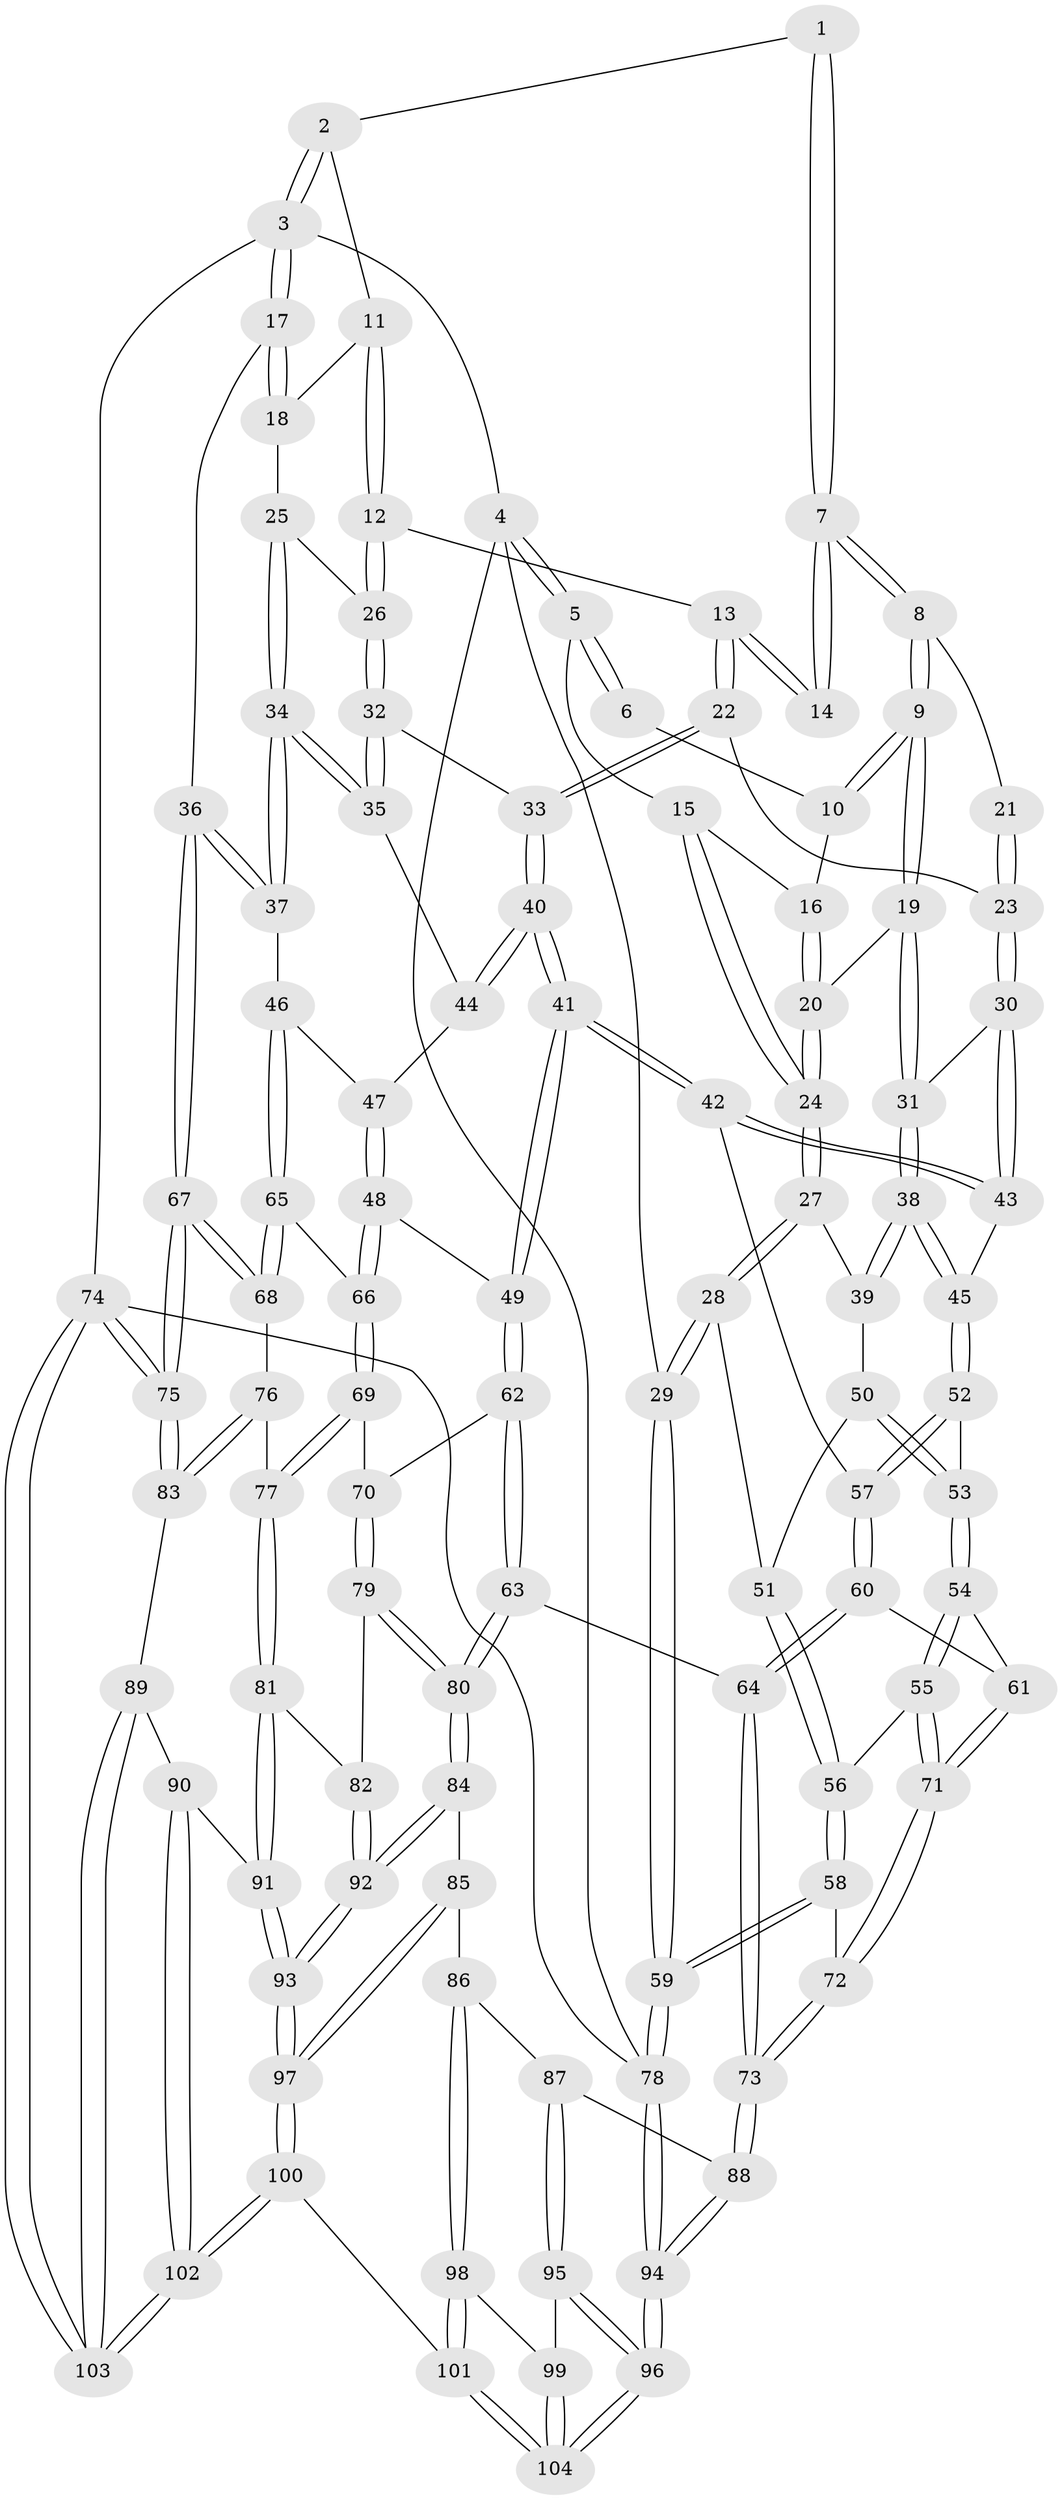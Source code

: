 // Generated by graph-tools (version 1.1) at 2025/38/03/09/25 02:38:21]
// undirected, 104 vertices, 257 edges
graph export_dot {
graph [start="1"]
  node [color=gray90,style=filled];
  1 [pos="+0.5467309029970451+0"];
  2 [pos="+0.9163305040168437+0"];
  3 [pos="+1+0"];
  4 [pos="+0+0"];
  5 [pos="+0+0"];
  6 [pos="+0.3154089858663228+0"];
  7 [pos="+0.5612724546981289+0"];
  8 [pos="+0.36097440437887973+0.12485976741441868"];
  9 [pos="+0.3564844121574925+0.12808751417332986"];
  10 [pos="+0.3139970566137792+0"];
  11 [pos="+0.871878889651509+0"];
  12 [pos="+0.6914998939451946+0.12536653208542112"];
  13 [pos="+0.6024618648595771+0.03826967147139386"];
  14 [pos="+0.5803209912266686+0.009409150668662231"];
  15 [pos="+0.06161274105310855+0.02270419699330243"];
  16 [pos="+0.1989443537549718+0.07933365058456125"];
  17 [pos="+1+0.0783136023195925"];
  18 [pos="+0.902962690125917+0.08927182950417703"];
  19 [pos="+0.352726963655429+0.15959515813964362"];
  20 [pos="+0.24185675048157165+0.15406472900393844"];
  21 [pos="+0.547438835697261+0.046219422780792094"];
  22 [pos="+0.515750160336549+0.21466225327624575"];
  23 [pos="+0.45982080174925777+0.18715471615525037"];
  24 [pos="+0.10651886234809659+0.24141827221180664"];
  25 [pos="+0.8762908633887075+0.173120087177661"];
  26 [pos="+0.6922543146930685+0.1277490418514432"];
  27 [pos="+0.0892575910985514+0.2858493452025233"];
  28 [pos="+0+0.33382557396165324"];
  29 [pos="+0+0.3343832794369746"];
  30 [pos="+0.37323749886099955+0.1830540675169696"];
  31 [pos="+0.3639397399791967+0.17718063010971008"];
  32 [pos="+0.6647669115319222+0.1947327686830664"];
  33 [pos="+0.5326395285275477+0.22756685072079222"];
  34 [pos="+0.9396851240435817+0.3162991274104403"];
  35 [pos="+0.67922094857435+0.2414214922271602"];
  36 [pos="+1+0.39469334634501374"];
  37 [pos="+0.982062139621473+0.37819480944984973"];
  38 [pos="+0.2161739976158881+0.3731218415051816"];
  39 [pos="+0.1233465158948447+0.31722510120596775"];
  40 [pos="+0.5319441962113718+0.38874229295350726"];
  41 [pos="+0.494291137654743+0.4467293446410772"];
  42 [pos="+0.45574138096466216+0.44019651146856664"];
  43 [pos="+0.43013705559667886+0.42289592758794603"];
  44 [pos="+0.6703092727290129+0.32514398697459146"];
  45 [pos="+0.23286437528910262+0.3987899456638712"];
  46 [pos="+0.9317285081978948+0.40901574886608016"];
  47 [pos="+0.7222009209407266+0.36842600160362465"];
  48 [pos="+0.6346623801155936+0.5157286733207949"];
  49 [pos="+0.5065112769094701+0.46280662106608883"];
  50 [pos="+0.08131892937097632+0.4613920816270115"];
  51 [pos="+0.05373669125560537+0.4912118968137273"];
  52 [pos="+0.21123316100904446+0.4850257229797811"];
  53 [pos="+0.20307714249810635+0.5043489988767456"];
  54 [pos="+0.19783461144835002+0.5236683910343708"];
  55 [pos="+0.18617259783304718+0.5370826956507503"];
  56 [pos="+0.07439934537194857+0.5536331178837912"];
  57 [pos="+0.3656306565540118+0.5459575950090164"];
  58 [pos="+0+0.6427916515945808"];
  59 [pos="+0+0.6513258262194472"];
  60 [pos="+0.3378857165871801+0.6013478094801772"];
  61 [pos="+0.2926235285207078+0.5859209181925392"];
  62 [pos="+0.48927855975867+0.6363023593991766"];
  63 [pos="+0.4239025851204191+0.7181274518994915"];
  64 [pos="+0.36339450505879534+0.7022722076657021"];
  65 [pos="+0.8181054758848746+0.5529659998389583"];
  66 [pos="+0.7041152480299002+0.5770475680519509"];
  67 [pos="+1+0.7447494716064796"];
  68 [pos="+0.870814911702321+0.6855620893697608"];
  69 [pos="+0.6745842596578443+0.6472239176471978"];
  70 [pos="+0.6104267480124216+0.6689674232161404"];
  71 [pos="+0.18650507984652612+0.6985937641545944"];
  72 [pos="+0.1792326611699114+0.7627301546946491"];
  73 [pos="+0.18801987988276045+0.7783361403096215"];
  74 [pos="+1+1"];
  75 [pos="+1+1"];
  76 [pos="+0.8496415851233747+0.7280657059424265"];
  77 [pos="+0.7096482073772264+0.7649474919576804"];
  78 [pos="+0+1"];
  79 [pos="+0.5525217379492053+0.7781720920788473"];
  80 [pos="+0.4688992881856349+0.7923891901377196"];
  81 [pos="+0.6944205582193494+0.8127757660654904"];
  82 [pos="+0.653383226682273+0.8174585317429264"];
  83 [pos="+0.8808859954540522+0.8650288742559386"];
  84 [pos="+0.4686261832984807+0.7944135471665421"];
  85 [pos="+0.3991991465206309+0.8776762125221121"];
  86 [pos="+0.36344986614986113+0.88874003897662"];
  87 [pos="+0.22027527094044608+0.8075794838705161"];
  88 [pos="+0.18790095262190834+0.7791113768112219"];
  89 [pos="+0.839601945135124+0.881273092648169"];
  90 [pos="+0.7518193973106787+0.8755176447129728"];
  91 [pos="+0.7123552117951426+0.8406501174910662"];
  92 [pos="+0.5519950569239984+0.9416218373061356"];
  93 [pos="+0.5597745119071419+1"];
  94 [pos="+0+1"];
  95 [pos="+0.2855755546905001+0.947320054206873"];
  96 [pos="+0.10597706950307784+1"];
  97 [pos="+0.5500414574602394+1"];
  98 [pos="+0.34891573338678683+0.9249075973817369"];
  99 [pos="+0.34124689462315966+0.9312481671351335"];
  100 [pos="+0.5519104629871371+1"];
  101 [pos="+0.5131446010901598+1"];
  102 [pos="+0.6625973002003123+1"];
  103 [pos="+0.78301743946953+1"];
  104 [pos="+0.27473512491899027+1"];
  1 -- 2;
  1 -- 7;
  1 -- 7;
  2 -- 3;
  2 -- 3;
  2 -- 11;
  3 -- 4;
  3 -- 17;
  3 -- 17;
  3 -- 74;
  4 -- 5;
  4 -- 5;
  4 -- 29;
  4 -- 78;
  5 -- 6;
  5 -- 6;
  5 -- 15;
  6 -- 10;
  7 -- 8;
  7 -- 8;
  7 -- 14;
  7 -- 14;
  8 -- 9;
  8 -- 9;
  8 -- 21;
  9 -- 10;
  9 -- 10;
  9 -- 19;
  9 -- 19;
  10 -- 16;
  11 -- 12;
  11 -- 12;
  11 -- 18;
  12 -- 13;
  12 -- 26;
  12 -- 26;
  13 -- 14;
  13 -- 14;
  13 -- 22;
  13 -- 22;
  15 -- 16;
  15 -- 24;
  15 -- 24;
  16 -- 20;
  16 -- 20;
  17 -- 18;
  17 -- 18;
  17 -- 36;
  18 -- 25;
  19 -- 20;
  19 -- 31;
  19 -- 31;
  20 -- 24;
  20 -- 24;
  21 -- 23;
  21 -- 23;
  22 -- 23;
  22 -- 33;
  22 -- 33;
  23 -- 30;
  23 -- 30;
  24 -- 27;
  24 -- 27;
  25 -- 26;
  25 -- 34;
  25 -- 34;
  26 -- 32;
  26 -- 32;
  27 -- 28;
  27 -- 28;
  27 -- 39;
  28 -- 29;
  28 -- 29;
  28 -- 51;
  29 -- 59;
  29 -- 59;
  30 -- 31;
  30 -- 43;
  30 -- 43;
  31 -- 38;
  31 -- 38;
  32 -- 33;
  32 -- 35;
  32 -- 35;
  33 -- 40;
  33 -- 40;
  34 -- 35;
  34 -- 35;
  34 -- 37;
  34 -- 37;
  35 -- 44;
  36 -- 37;
  36 -- 37;
  36 -- 67;
  36 -- 67;
  37 -- 46;
  38 -- 39;
  38 -- 39;
  38 -- 45;
  38 -- 45;
  39 -- 50;
  40 -- 41;
  40 -- 41;
  40 -- 44;
  40 -- 44;
  41 -- 42;
  41 -- 42;
  41 -- 49;
  41 -- 49;
  42 -- 43;
  42 -- 43;
  42 -- 57;
  43 -- 45;
  44 -- 47;
  45 -- 52;
  45 -- 52;
  46 -- 47;
  46 -- 65;
  46 -- 65;
  47 -- 48;
  47 -- 48;
  48 -- 49;
  48 -- 66;
  48 -- 66;
  49 -- 62;
  49 -- 62;
  50 -- 51;
  50 -- 53;
  50 -- 53;
  51 -- 56;
  51 -- 56;
  52 -- 53;
  52 -- 57;
  52 -- 57;
  53 -- 54;
  53 -- 54;
  54 -- 55;
  54 -- 55;
  54 -- 61;
  55 -- 56;
  55 -- 71;
  55 -- 71;
  56 -- 58;
  56 -- 58;
  57 -- 60;
  57 -- 60;
  58 -- 59;
  58 -- 59;
  58 -- 72;
  59 -- 78;
  59 -- 78;
  60 -- 61;
  60 -- 64;
  60 -- 64;
  61 -- 71;
  61 -- 71;
  62 -- 63;
  62 -- 63;
  62 -- 70;
  63 -- 64;
  63 -- 80;
  63 -- 80;
  64 -- 73;
  64 -- 73;
  65 -- 66;
  65 -- 68;
  65 -- 68;
  66 -- 69;
  66 -- 69;
  67 -- 68;
  67 -- 68;
  67 -- 75;
  67 -- 75;
  68 -- 76;
  69 -- 70;
  69 -- 77;
  69 -- 77;
  70 -- 79;
  70 -- 79;
  71 -- 72;
  71 -- 72;
  72 -- 73;
  72 -- 73;
  73 -- 88;
  73 -- 88;
  74 -- 75;
  74 -- 75;
  74 -- 103;
  74 -- 103;
  74 -- 78;
  75 -- 83;
  75 -- 83;
  76 -- 77;
  76 -- 83;
  76 -- 83;
  77 -- 81;
  77 -- 81;
  78 -- 94;
  78 -- 94;
  79 -- 80;
  79 -- 80;
  79 -- 82;
  80 -- 84;
  80 -- 84;
  81 -- 82;
  81 -- 91;
  81 -- 91;
  82 -- 92;
  82 -- 92;
  83 -- 89;
  84 -- 85;
  84 -- 92;
  84 -- 92;
  85 -- 86;
  85 -- 97;
  85 -- 97;
  86 -- 87;
  86 -- 98;
  86 -- 98;
  87 -- 88;
  87 -- 95;
  87 -- 95;
  88 -- 94;
  88 -- 94;
  89 -- 90;
  89 -- 103;
  89 -- 103;
  90 -- 91;
  90 -- 102;
  90 -- 102;
  91 -- 93;
  91 -- 93;
  92 -- 93;
  92 -- 93;
  93 -- 97;
  93 -- 97;
  94 -- 96;
  94 -- 96;
  95 -- 96;
  95 -- 96;
  95 -- 99;
  96 -- 104;
  96 -- 104;
  97 -- 100;
  97 -- 100;
  98 -- 99;
  98 -- 101;
  98 -- 101;
  99 -- 104;
  99 -- 104;
  100 -- 101;
  100 -- 102;
  100 -- 102;
  101 -- 104;
  101 -- 104;
  102 -- 103;
  102 -- 103;
}
